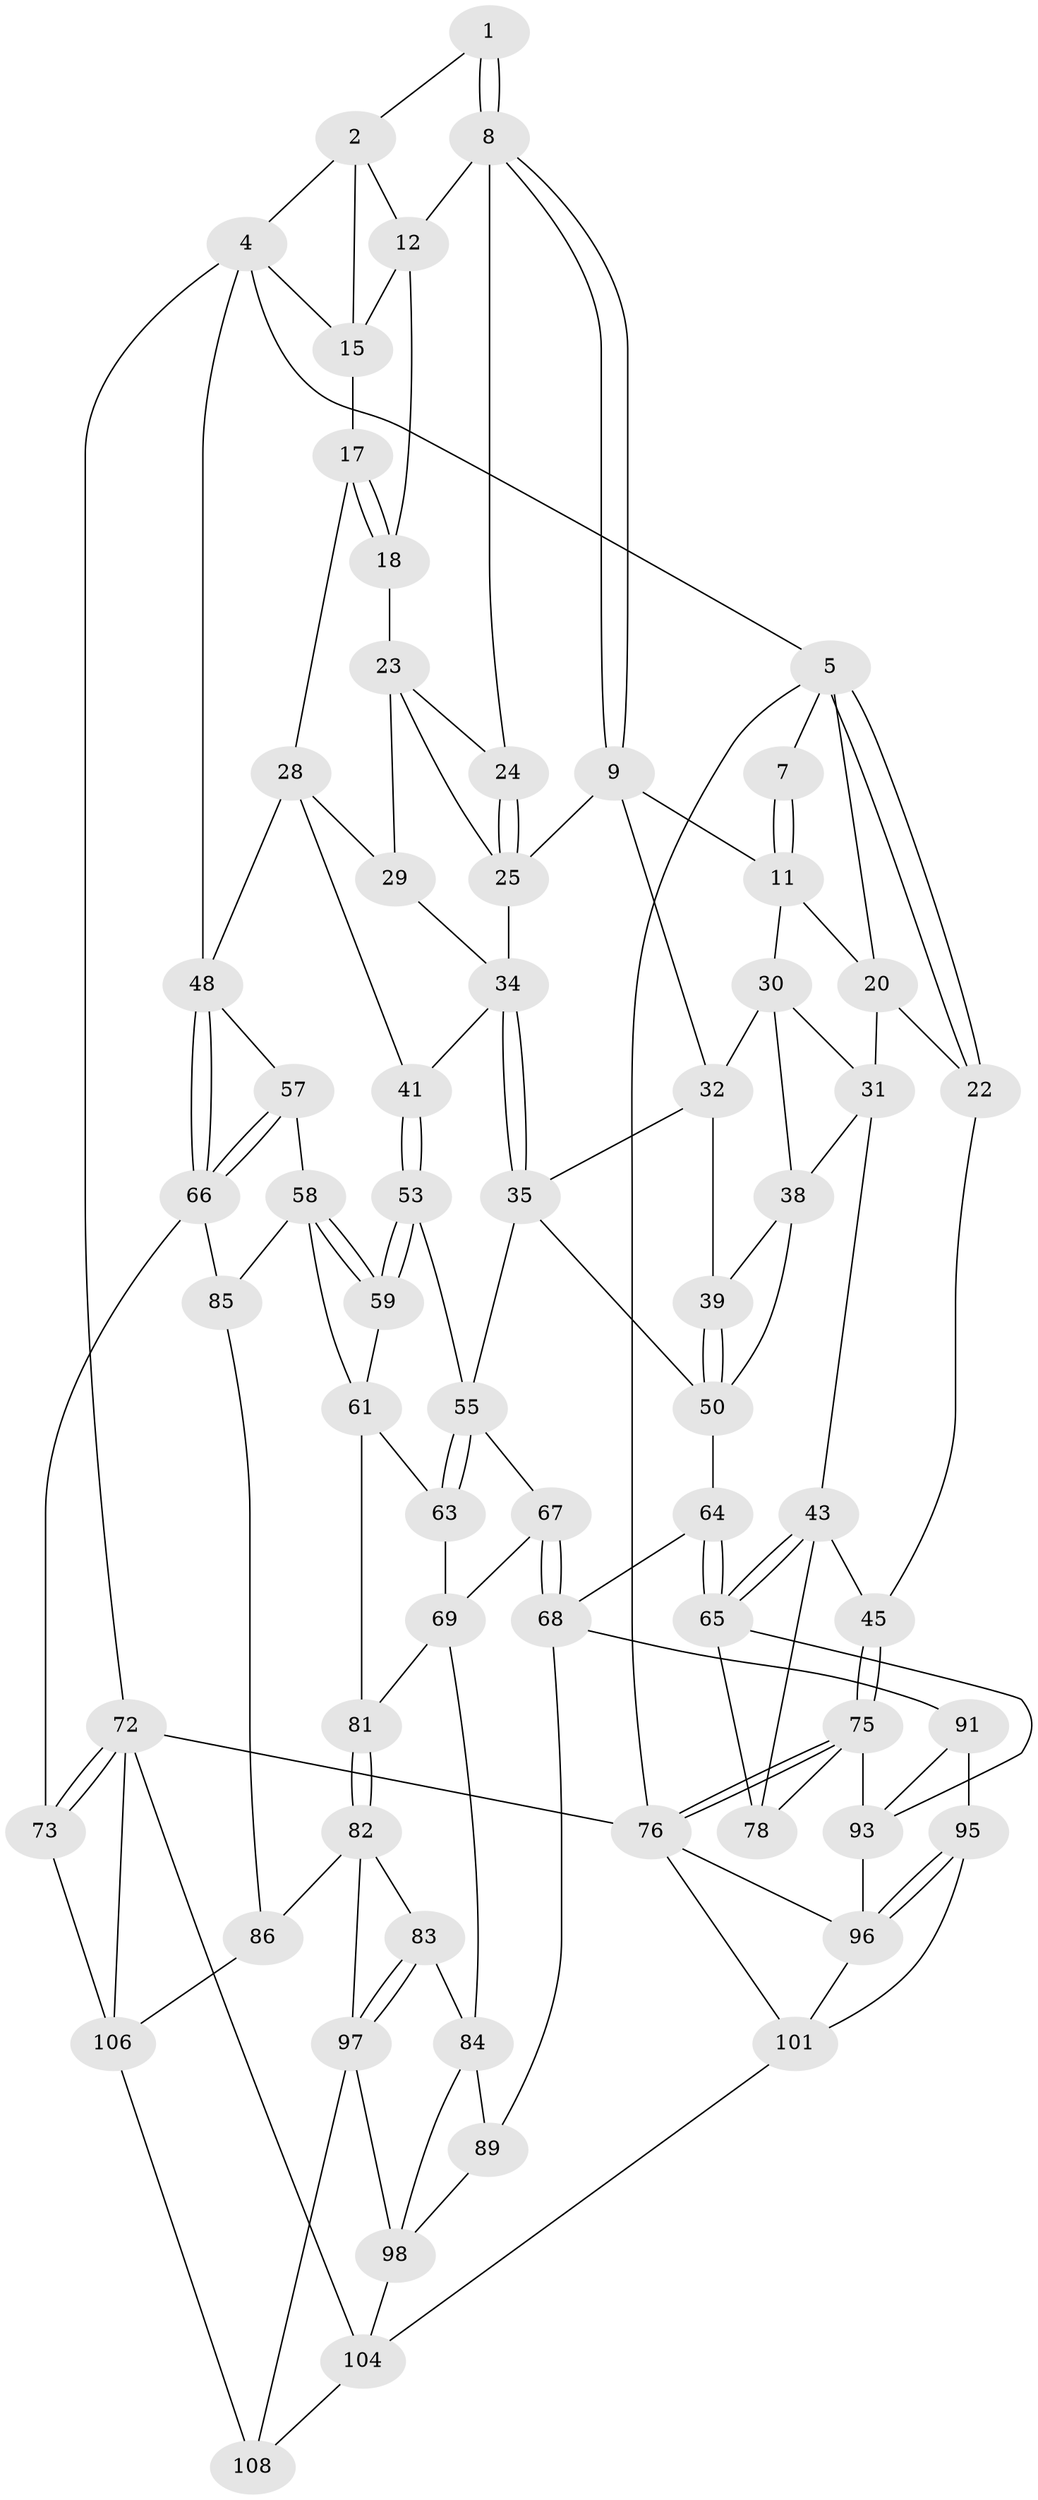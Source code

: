 // original degree distribution, {3: 0.02727272727272727, 4: 0.24545454545454545, 6: 0.24545454545454545, 5: 0.4818181818181818}
// Generated by graph-tools (version 1.1) at 2025/11/02/27/25 16:11:57]
// undirected, 66 vertices, 143 edges
graph export_dot {
graph [start="1"]
  node [color=gray90,style=filled];
  1 [pos="+0.6150891794741696+0"];
  2 [pos="+0.7766314624067501+0",super="+3"];
  4 [pos="+1+0",super="+47"];
  5 [pos="+0+0",super="+6"];
  7 [pos="+0.3811218629456236+0"];
  8 [pos="+0.601359021965696+0.06876678645612418",super="+14"];
  9 [pos="+0.5799090522364149+0.10929276332033393",super="+10"];
  11 [pos="+0.3733214690880124+0.1276899332145182",super="+19"];
  12 [pos="+0.8664119401480352+0.06196747491071744",super="+13"];
  15 [pos="+0.9500793621310277+0.048290514688920635",super="+16"];
  17 [pos="+1+0.23284760734371718"];
  18 [pos="+0.8704379567823186+0.12894148297981295"];
  20 [pos="+0.09544611157383186+0",super="+21"];
  22 [pos="+0+0.3983555624490072"];
  23 [pos="+0.8503021127715075+0.1464238221175125",super="+27"];
  24 [pos="+0.7371218872726621+0.14951861309765713"];
  25 [pos="+0.7683038599656585+0.2508890965608042",super="+26"];
  28 [pos="+0.9351830799178305+0.28691490548867626",super="+40"];
  29 [pos="+0.911584470112777+0.29033885498857437"];
  30 [pos="+0.2999933053985699+0.2543238504173588",super="+33"];
  31 [pos="+0.1554070825273155+0.2604764513954802",super="+42"];
  32 [pos="+0.5464994434174538+0.1739824250087875",super="+36"];
  34 [pos="+0.738581874471232+0.3155040220949853",super="+37"];
  35 [pos="+0.6127004073543417+0.403409793704221",super="+51"];
  38 [pos="+0.3267621204980331+0.2894512577958459",super="+46"];
  39 [pos="+0.40774680445392075+0.3288503218955889"];
  41 [pos="+0.8531281323978189+0.4730185650557823"];
  43 [pos="+0.21243132451773963+0.5511699134459092",super="+44"];
  45 [pos="+0+0.45366657427248835"];
  48 [pos="+1+0.38460964026367367",super="+49"];
  50 [pos="+0.4744080894610891+0.440186408254242",super="+52"];
  53 [pos="+0.8366719126116148+0.49821022482582805",super="+54"];
  55 [pos="+0.5866598478550129+0.5017135519147218",super="+56"];
  57 [pos="+0.967749213106744+0.575228362052818"];
  58 [pos="+0.8653105853489504+0.6462188812373933",super="+71"];
  59 [pos="+0.8545626904476551+0.595608818564322",super="+60"];
  61 [pos="+0.7740323028266405+0.6855599541811597",super="+62"];
  63 [pos="+0.6086854665681509+0.5433235249943262"];
  64 [pos="+0.305140222016701+0.6453182989516407"];
  65 [pos="+0.24727126964992213+0.6395029871587464",super="+80"];
  66 [pos="+1+0.600705642993143",super="+74"];
  67 [pos="+0.49796830172114775+0.6991691016134363"];
  68 [pos="+0.44171605309291334+0.7249406609399555",super="+90"];
  69 [pos="+0.6146359090589448+0.7015568619895133",super="+70"];
  72 [pos="+1+1",super="+109"];
  73 [pos="+1+0.8754510074404089"];
  75 [pos="+0+0.9167975919566798",super="+79"];
  76 [pos="+0+1",super="+77"];
  78 [pos="+0.08653062268240852+0.7199625824671814"];
  81 [pos="+0.6617345278845741+0.7165368950651311"];
  82 [pos="+0.6600487248259298+0.8306644864965268",super="+87"];
  83 [pos="+0.6335893173149458+0.8352621225709986"];
  84 [pos="+0.6019093927648097+0.8333318074958855",super="+88"];
  85 [pos="+0.8573949177645894+0.725971962229641"];
  86 [pos="+0.819996576468986+0.8134996185237706"];
  89 [pos="+0.4914798972672333+0.88898037239473"];
  91 [pos="+0.3968609108623311+0.8549652450579434",super="+92"];
  93 [pos="+0.2445030152405307+0.6489366781921668",super="+94"];
  95 [pos="+0.3375507287654664+0.8676040243502648",super="+100"];
  96 [pos="+0.20498524942487023+0.8813204788761241",super="+102"];
  97 [pos="+0.6402793817587984+0.9607917738566366",super="+99"];
  98 [pos="+0.6307576125987374+0.966771985086458",super="+103"];
  101 [pos="+0.3086778275699647+1",super="+105"];
  104 [pos="+0.4552481667108444+1",super="+110"];
  106 [pos="+0.964594021698888+0.9137413397742951",super="+107"];
  108 [pos="+0.8343439821512677+1"];
  1 -- 2;
  1 -- 8;
  1 -- 8;
  2 -- 12;
  2 -- 4;
  2 -- 15;
  4 -- 5;
  4 -- 72;
  4 -- 48;
  4 -- 15;
  5 -- 22;
  5 -- 22;
  5 -- 76;
  5 -- 20;
  5 -- 7;
  7 -- 11;
  7 -- 11;
  8 -- 9;
  8 -- 9;
  8 -- 24;
  8 -- 12;
  9 -- 32;
  9 -- 11;
  9 -- 25;
  11 -- 20;
  11 -- 30;
  12 -- 15;
  12 -- 18;
  15 -- 17;
  17 -- 18;
  17 -- 18;
  17 -- 28;
  18 -- 23;
  20 -- 22;
  20 -- 31;
  22 -- 45;
  23 -- 24;
  23 -- 25;
  23 -- 29;
  24 -- 25;
  24 -- 25;
  25 -- 34;
  28 -- 29;
  28 -- 48;
  28 -- 41;
  29 -- 34;
  30 -- 31;
  30 -- 32;
  30 -- 38;
  31 -- 43;
  31 -- 38;
  32 -- 35;
  32 -- 39;
  34 -- 35;
  34 -- 35;
  34 -- 41;
  35 -- 50;
  35 -- 55;
  38 -- 39;
  38 -- 50;
  39 -- 50;
  39 -- 50;
  41 -- 53;
  41 -- 53;
  43 -- 65;
  43 -- 65;
  43 -- 45;
  43 -- 78;
  45 -- 75;
  45 -- 75;
  48 -- 66;
  48 -- 66;
  48 -- 57;
  50 -- 64;
  53 -- 59;
  53 -- 59;
  53 -- 55;
  55 -- 63;
  55 -- 63;
  55 -- 67;
  57 -- 58;
  57 -- 66;
  57 -- 66;
  58 -- 59;
  58 -- 59;
  58 -- 85;
  58 -- 61;
  59 -- 61;
  61 -- 81;
  61 -- 63;
  63 -- 69;
  64 -- 65;
  64 -- 65;
  64 -- 68;
  65 -- 93;
  65 -- 78;
  66 -- 73;
  66 -- 85;
  67 -- 68;
  67 -- 68;
  67 -- 69;
  68 -- 89;
  68 -- 91;
  69 -- 81;
  69 -- 84;
  72 -- 73;
  72 -- 73;
  72 -- 76;
  72 -- 106;
  72 -- 104;
  73 -- 106;
  75 -- 76;
  75 -- 76;
  75 -- 78;
  75 -- 93;
  76 -- 101;
  76 -- 96;
  81 -- 82;
  81 -- 82;
  82 -- 83;
  82 -- 86;
  82 -- 97;
  83 -- 84;
  83 -- 97;
  83 -- 97;
  84 -- 89;
  84 -- 98;
  85 -- 86;
  86 -- 106;
  89 -- 98;
  91 -- 95 [weight=2];
  91 -- 93;
  93 -- 96;
  95 -- 96;
  95 -- 96;
  95 -- 101;
  96 -- 101;
  97 -- 98;
  97 -- 108;
  98 -- 104;
  101 -- 104;
  104 -- 108;
  106 -- 108;
}
